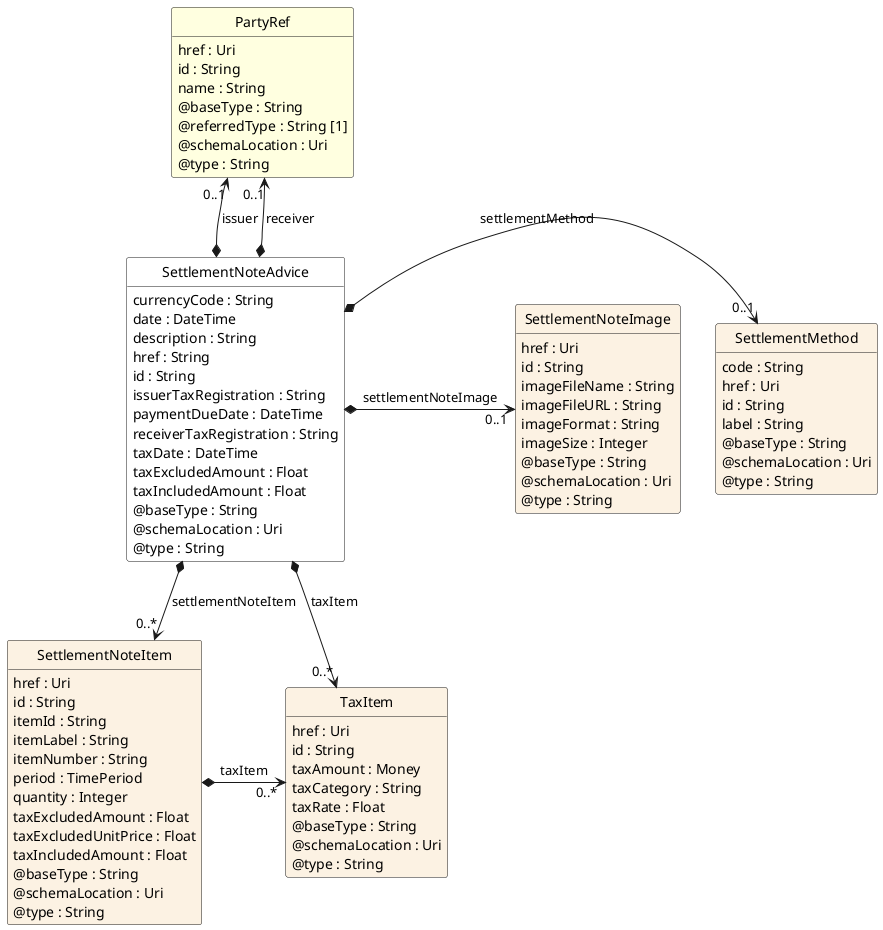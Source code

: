 @startuml
hide circle
hide methods
hide stereotype
show <<Enumeration>> stereotype
skinparam class {
   BackgroundColor<<Enumeration>> #E6F5F7
   BackgroundColor<<Ref>> #FFFFE0
   BackgroundColor<<Pivot>> #FFFFFFF
   BackgroundColor<<SimpleType>> #E2F0DA
   BackgroundColor #FCF2E3
}

class SettlementNoteAdvice <<Pivot>> {
    currencyCode : String
    date : DateTime
    description : String
    href : String
    id : String
    issuerTaxRegistration : String
    paymentDueDate : DateTime
    receiverTaxRegistration : String
    taxDate : DateTime
    taxExcludedAmount : Float
    taxIncludedAmount : Float
    @baseType : String
    @schemaLocation : Uri
    @type : String
}

class PartyRef  <<Ref>> {
    href : Uri
    id : String
    name : String
    @baseType : String
    @referredType : String [1]
    @schemaLocation : Uri
    @type : String
}

class SettlementNoteImage  {
    href : Uri
    id : String
    imageFileName : String
    imageFileURL : String
    imageFormat : String
    imageSize : Integer
    @baseType : String
    @schemaLocation : Uri
    @type : String
}

class TaxItem  {
    href : Uri
    id : String
    taxAmount : Money
    taxCategory : String
    taxRate : Float
    @baseType : String
    @schemaLocation : Uri
    @type : String
}

class SettlementMethod  {
    code : String
    href : Uri
    id : String
    label : String
    @baseType : String
    @schemaLocation : Uri
    @type : String
}

class SettlementNoteItem  {
    href : Uri
    id : String
    itemId : String
    itemLabel : String
    itemNumber : String
    period : TimePeriod
    quantity : Integer
    taxExcludedAmount : Float
    taxExcludedUnitPrice : Float
    taxIncludedAmount : Float
    @baseType : String
    @schemaLocation : Uri
    @type : String
}

SettlementNoteAdvice *-->  "0..*" SettlementNoteItem : settlementNoteItem

SettlementNoteAdvice *-->  "0..*" TaxItem : taxItem

SettlementNoteItem *-right-> "0..*" TaxItem : taxItem

SettlementMethod "0..1" <-left-* SettlementNoteAdvice : settlementMethod

SettlementNoteAdvice *-right-> "0..1" SettlementNoteImage : settlementNoteImage

PartyRef "0..1" <--* SettlementNoteAdvice : issuer

PartyRef "0..1" <--* SettlementNoteAdvice : receiver

@enduml